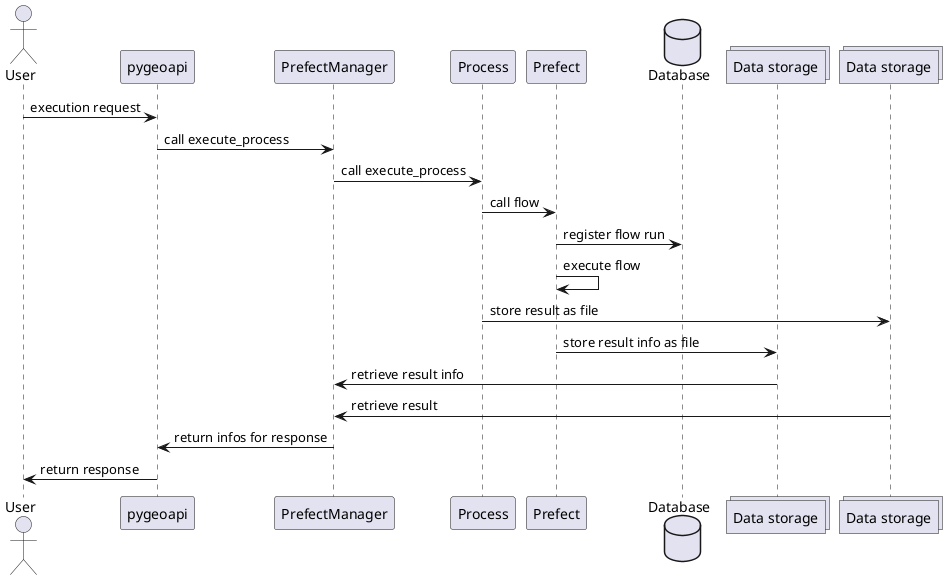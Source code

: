 @startuml

actor User as user
participant pygeoapi as pygeoapi
participant PrefectManager as manager
'participant PrefectManager as manager << pygeoapi_prefect.manager >>
participant Process as process
participant Prefect as prefect
database Database as db
collections "Data storage" as storage1
collections "Data storage" as storage2

user -> pygeoapi : execution request
pygeoapi -> manager: call execute_process
manager -> process: call execute_process
process -> prefect: call flow
prefect -> db: register flow run
prefect -> prefect: execute flow
process -> storage2: store result as file
prefect -> storage1: store result info as file
manager <- storage1: retrieve result info
manager <- storage2: retrieve result
pygeoapi <- manager: return infos for response
user <- pygeoapi: return response

@enduml
